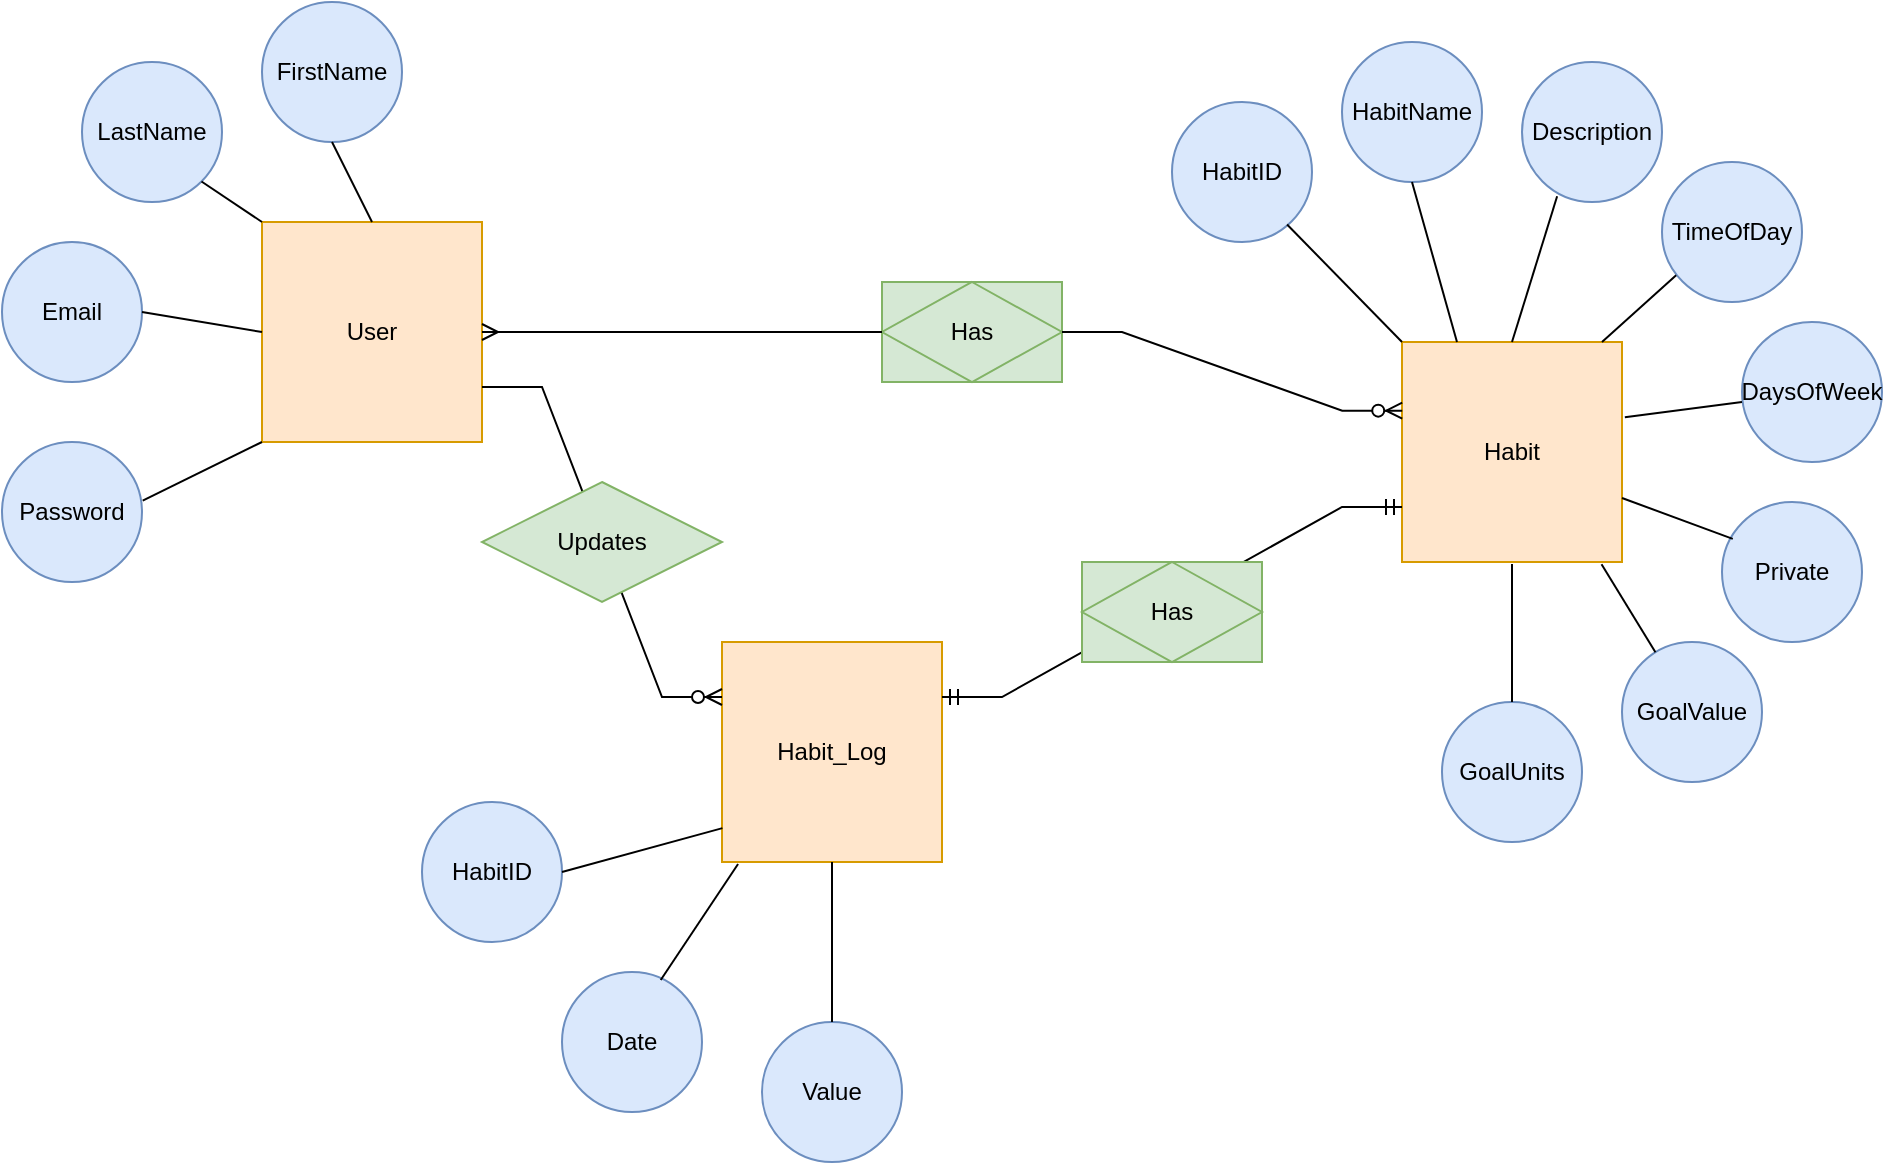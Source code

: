 <mxfile version="26.0.11">
  <diagram name="Page-1" id="G9ifeTFGzU589j72VpIW">
    <mxGraphModel dx="2008" dy="774" grid="1" gridSize="10" guides="1" tooltips="1" connect="1" arrows="1" fold="1" page="1" pageScale="1" pageWidth="850" pageHeight="1100" math="0" shadow="0">
      <root>
        <mxCell id="0" />
        <mxCell id="1" parent="0" />
        <mxCell id="bLYFY1r-CMGZMfWj51zT-1" value="User" style="rounded=0;whiteSpace=wrap;html=1;fillColor=#ffe6cc;strokeColor=#d79b00;" vertex="1" parent="1">
          <mxGeometry x="85" y="250" width="110" height="110" as="geometry" />
        </mxCell>
        <mxCell id="bLYFY1r-CMGZMfWj51zT-2" value="Habit" style="rounded=0;whiteSpace=wrap;html=1;fillColor=#ffe6cc;strokeColor=#d79b00;" vertex="1" parent="1">
          <mxGeometry x="655" y="310" width="110" height="110" as="geometry" />
        </mxCell>
        <mxCell id="bLYFY1r-CMGZMfWj51zT-4" value="HabitName" style="ellipse;whiteSpace=wrap;html=1;aspect=fixed;fillColor=#dae8fc;strokeColor=#6c8ebf;" vertex="1" parent="1">
          <mxGeometry x="625" y="160" width="70" height="70" as="geometry" />
        </mxCell>
        <mxCell id="bLYFY1r-CMGZMfWj51zT-5" value="Description" style="ellipse;whiteSpace=wrap;html=1;aspect=fixed;fillColor=#dae8fc;strokeColor=#6c8ebf;" vertex="1" parent="1">
          <mxGeometry x="715" y="170" width="70" height="70" as="geometry" />
        </mxCell>
        <mxCell id="bLYFY1r-CMGZMfWj51zT-7" value="Habit_Log" style="rounded=0;whiteSpace=wrap;html=1;fillColor=#ffe6cc;strokeColor=#d79b00;" vertex="1" parent="1">
          <mxGeometry x="315" y="460" width="110" height="110" as="geometry" />
        </mxCell>
        <mxCell id="bLYFY1r-CMGZMfWj51zT-8" value="TimeOfDay" style="ellipse;whiteSpace=wrap;html=1;aspect=fixed;fillColor=#dae8fc;strokeColor=#6c8ebf;" vertex="1" parent="1">
          <mxGeometry x="785" y="220" width="70" height="70" as="geometry" />
        </mxCell>
        <mxCell id="bLYFY1r-CMGZMfWj51zT-9" value="DaysOfWeek" style="ellipse;whiteSpace=wrap;html=1;aspect=fixed;fillColor=#dae8fc;strokeColor=#6c8ebf;" vertex="1" parent="1">
          <mxGeometry x="825" y="300" width="70" height="70" as="geometry" />
        </mxCell>
        <mxCell id="bLYFY1r-CMGZMfWj51zT-10" value="Private" style="ellipse;whiteSpace=wrap;html=1;aspect=fixed;fillColor=#dae8fc;strokeColor=#6c8ebf;" vertex="1" parent="1">
          <mxGeometry x="815" y="390" width="70" height="70" as="geometry" />
        </mxCell>
        <mxCell id="bLYFY1r-CMGZMfWj51zT-11" value="GoalValue" style="ellipse;whiteSpace=wrap;html=1;aspect=fixed;fillColor=#dae8fc;strokeColor=#6c8ebf;" vertex="1" parent="1">
          <mxGeometry x="765" y="460" width="70" height="70" as="geometry" />
        </mxCell>
        <mxCell id="bLYFY1r-CMGZMfWj51zT-12" value="GoalUnits" style="ellipse;whiteSpace=wrap;html=1;aspect=fixed;fillColor=#dae8fc;strokeColor=#6c8ebf;" vertex="1" parent="1">
          <mxGeometry x="675" y="490" width="70" height="70" as="geometry" />
        </mxCell>
        <mxCell id="bLYFY1r-CMGZMfWj51zT-13" value="" style="endArrow=none;html=1;rounded=0;exitX=0.5;exitY=1;exitDx=0;exitDy=0;entryX=0.25;entryY=0;entryDx=0;entryDy=0;" edge="1" parent="1" source="bLYFY1r-CMGZMfWj51zT-4" target="bLYFY1r-CMGZMfWj51zT-2">
          <mxGeometry relative="1" as="geometry">
            <mxPoint x="595" y="420" as="sourcePoint" />
            <mxPoint x="755" y="420" as="targetPoint" />
          </mxGeometry>
        </mxCell>
        <mxCell id="bLYFY1r-CMGZMfWj51zT-14" value="" style="endArrow=none;html=1;rounded=0;exitX=0.251;exitY=0.959;exitDx=0;exitDy=0;entryX=0.5;entryY=0;entryDx=0;entryDy=0;exitPerimeter=0;" edge="1" parent="1" source="bLYFY1r-CMGZMfWj51zT-5" target="bLYFY1r-CMGZMfWj51zT-2">
          <mxGeometry relative="1" as="geometry">
            <mxPoint x="675" y="250" as="sourcePoint" />
            <mxPoint x="693" y="320" as="targetPoint" />
          </mxGeometry>
        </mxCell>
        <mxCell id="bLYFY1r-CMGZMfWj51zT-15" value="" style="endArrow=none;html=1;rounded=0;exitX=0.101;exitY=0.809;exitDx=0;exitDy=0;exitPerimeter=0;" edge="1" parent="1" source="bLYFY1r-CMGZMfWj51zT-8">
          <mxGeometry relative="1" as="geometry">
            <mxPoint x="745" y="257" as="sourcePoint" />
            <mxPoint x="755" y="310" as="targetPoint" />
          </mxGeometry>
        </mxCell>
        <mxCell id="bLYFY1r-CMGZMfWj51zT-16" value="" style="endArrow=none;html=1;rounded=0;exitX=0.072;exitY=0.845;exitDx=0;exitDy=0;entryX=1.013;entryY=0.342;entryDx=0;entryDy=0;exitPerimeter=0;entryPerimeter=0;" edge="1" parent="1" target="bLYFY1r-CMGZMfWj51zT-2">
          <mxGeometry relative="1" as="geometry">
            <mxPoint x="825" y="340" as="sourcePoint" />
            <mxPoint x="780" y="363" as="targetPoint" />
          </mxGeometry>
        </mxCell>
        <mxCell id="bLYFY1r-CMGZMfWj51zT-17" value="" style="endArrow=none;html=1;rounded=0;entryX=1.013;entryY=0.342;entryDx=0;entryDy=0;entryPerimeter=0;exitX=0.077;exitY=0.263;exitDx=0;exitDy=0;exitPerimeter=0;" edge="1" parent="1" source="bLYFY1r-CMGZMfWj51zT-10">
          <mxGeometry relative="1" as="geometry">
            <mxPoint x="815" y="410" as="sourcePoint" />
            <mxPoint x="765" y="388" as="targetPoint" />
          </mxGeometry>
        </mxCell>
        <mxCell id="bLYFY1r-CMGZMfWj51zT-18" value="" style="endArrow=none;html=1;rounded=0;entryX=0.907;entryY=1.01;entryDx=0;entryDy=0;entryPerimeter=0;" edge="1" parent="1" source="bLYFY1r-CMGZMfWj51zT-11" target="bLYFY1r-CMGZMfWj51zT-2">
          <mxGeometry relative="1" as="geometry">
            <mxPoint x="831" y="421" as="sourcePoint" />
            <mxPoint x="775" y="398" as="targetPoint" />
          </mxGeometry>
        </mxCell>
        <mxCell id="bLYFY1r-CMGZMfWj51zT-19" value="" style="endArrow=none;html=1;rounded=0;exitX=0.5;exitY=0;exitDx=0;exitDy=0;" edge="1" parent="1" source="bLYFY1r-CMGZMfWj51zT-12">
          <mxGeometry relative="1" as="geometry">
            <mxPoint x="794" y="476" as="sourcePoint" />
            <mxPoint x="710" y="421" as="targetPoint" />
          </mxGeometry>
        </mxCell>
        <mxCell id="bLYFY1r-CMGZMfWj51zT-21" value="" style="edgeStyle=entityRelationEdgeStyle;fontSize=12;html=1;endArrow=ERmandOne;startArrow=ERmandOne;rounded=0;entryX=0;entryY=0.75;entryDx=0;entryDy=0;exitX=1;exitY=0.25;exitDx=0;exitDy=0;" edge="1" parent="1" source="bLYFY1r-CMGZMfWj51zT-7" target="bLYFY1r-CMGZMfWj51zT-2">
          <mxGeometry width="100" height="100" relative="1" as="geometry">
            <mxPoint x="545" y="415" as="sourcePoint" />
            <mxPoint x="615" y="400" as="targetPoint" />
          </mxGeometry>
        </mxCell>
        <mxCell id="bLYFY1r-CMGZMfWj51zT-22" value="" style="edgeStyle=entityRelationEdgeStyle;fontSize=12;html=1;endArrow=ERzeroToMany;endFill=1;rounded=0;exitX=1;exitY=0.75;exitDx=0;exitDy=0;entryX=0;entryY=0.25;entryDx=0;entryDy=0;" edge="1" parent="1" source="bLYFY1r-CMGZMfWj51zT-1" target="bLYFY1r-CMGZMfWj51zT-7">
          <mxGeometry width="100" height="100" relative="1" as="geometry">
            <mxPoint x="325" y="330" as="sourcePoint" />
            <mxPoint x="415" y="450" as="targetPoint" />
            <Array as="points">
              <mxPoint x="335" y="350" />
              <mxPoint x="415" y="370" />
              <mxPoint x="325" y="390" />
            </Array>
          </mxGeometry>
        </mxCell>
        <mxCell id="bLYFY1r-CMGZMfWj51zT-34" value="Has" style="shape=associativeEntity;whiteSpace=wrap;html=1;align=center;fillColor=#d5e8d4;strokeColor=#82b366;" vertex="1" parent="1">
          <mxGeometry x="495" y="420" width="90" height="50" as="geometry" />
        </mxCell>
        <mxCell id="bLYFY1r-CMGZMfWj51zT-36" value="FirstName" style="ellipse;whiteSpace=wrap;html=1;aspect=fixed;fillColor=#dae8fc;strokeColor=#6c8ebf;" vertex="1" parent="1">
          <mxGeometry x="85" y="140" width="70" height="70" as="geometry" />
        </mxCell>
        <mxCell id="bLYFY1r-CMGZMfWj51zT-37" value="LastName" style="ellipse;whiteSpace=wrap;html=1;aspect=fixed;fillColor=#dae8fc;strokeColor=#6c8ebf;" vertex="1" parent="1">
          <mxGeometry x="-5" y="170" width="70" height="70" as="geometry" />
        </mxCell>
        <mxCell id="bLYFY1r-CMGZMfWj51zT-38" value="Email" style="ellipse;whiteSpace=wrap;html=1;aspect=fixed;fillColor=#dae8fc;strokeColor=#6c8ebf;" vertex="1" parent="1">
          <mxGeometry x="-45" y="260" width="70" height="70" as="geometry" />
        </mxCell>
        <mxCell id="bLYFY1r-CMGZMfWj51zT-39" value="Password" style="ellipse;whiteSpace=wrap;html=1;aspect=fixed;fillColor=#dae8fc;strokeColor=#6c8ebf;" vertex="1" parent="1">
          <mxGeometry x="-45" y="360" width="70" height="70" as="geometry" />
        </mxCell>
        <mxCell id="bLYFY1r-CMGZMfWj51zT-23" value="Has" style="shape=associativeEntity;whiteSpace=wrap;html=1;align=center;fillColor=#d5e8d4;strokeColor=#82b366;" vertex="1" parent="1">
          <mxGeometry x="395" y="280" width="90" height="50" as="geometry" />
        </mxCell>
        <mxCell id="bLYFY1r-CMGZMfWj51zT-41" value="" style="endArrow=none;html=1;rounded=0;exitX=0.5;exitY=1;exitDx=0;exitDy=0;entryX=0.5;entryY=0;entryDx=0;entryDy=0;" edge="1" parent="1" source="bLYFY1r-CMGZMfWj51zT-36" target="bLYFY1r-CMGZMfWj51zT-1">
          <mxGeometry relative="1" as="geometry">
            <mxPoint x="185" y="400" as="sourcePoint" />
            <mxPoint x="345" y="400" as="targetPoint" />
          </mxGeometry>
        </mxCell>
        <mxCell id="bLYFY1r-CMGZMfWj51zT-42" value="" style="endArrow=none;html=1;rounded=0;exitX=1;exitY=1;exitDx=0;exitDy=0;entryX=0;entryY=0;entryDx=0;entryDy=0;" edge="1" parent="1" source="bLYFY1r-CMGZMfWj51zT-37" target="bLYFY1r-CMGZMfWj51zT-1">
          <mxGeometry relative="1" as="geometry">
            <mxPoint x="130" y="220" as="sourcePoint" />
            <mxPoint x="150" y="260" as="targetPoint" />
          </mxGeometry>
        </mxCell>
        <mxCell id="bLYFY1r-CMGZMfWj51zT-43" value="" style="endArrow=none;html=1;rounded=0;exitX=1;exitY=0.5;exitDx=0;exitDy=0;entryX=0;entryY=0.5;entryDx=0;entryDy=0;" edge="1" parent="1" source="bLYFY1r-CMGZMfWj51zT-38" target="bLYFY1r-CMGZMfWj51zT-1">
          <mxGeometry relative="1" as="geometry">
            <mxPoint x="65" y="240" as="sourcePoint" />
            <mxPoint x="95" y="260" as="targetPoint" />
          </mxGeometry>
        </mxCell>
        <mxCell id="bLYFY1r-CMGZMfWj51zT-44" value="" style="endArrow=none;html=1;rounded=0;exitX=1.005;exitY=0.419;exitDx=0;exitDy=0;entryX=0;entryY=1;entryDx=0;entryDy=0;exitPerimeter=0;" edge="1" parent="1" source="bLYFY1r-CMGZMfWj51zT-39" target="bLYFY1r-CMGZMfWj51zT-1">
          <mxGeometry relative="1" as="geometry">
            <mxPoint x="35" y="305" as="sourcePoint" />
            <mxPoint x="95" y="315" as="targetPoint" />
          </mxGeometry>
        </mxCell>
        <mxCell id="bLYFY1r-CMGZMfWj51zT-50" value="" style="edgeStyle=entityRelationEdgeStyle;fontSize=12;html=1;endArrow=ERzeroToMany;endFill=1;rounded=0;exitX=1;exitY=0.5;exitDx=0;exitDy=0;entryX=0.001;entryY=0.312;entryDx=0;entryDy=0;entryPerimeter=0;" edge="1" parent="1" source="bLYFY1r-CMGZMfWj51zT-23" target="bLYFY1r-CMGZMfWj51zT-2">
          <mxGeometry width="100" height="100" relative="1" as="geometry">
            <mxPoint x="495" y="360" as="sourcePoint" />
            <mxPoint x="595" y="260" as="targetPoint" />
          </mxGeometry>
        </mxCell>
        <mxCell id="bLYFY1r-CMGZMfWj51zT-51" value="" style="edgeStyle=entityRelationEdgeStyle;fontSize=12;html=1;endArrow=ERmany;rounded=0;entryX=1;entryY=0.5;entryDx=0;entryDy=0;exitX=0;exitY=0.5;exitDx=0;exitDy=0;" edge="1" parent="1" source="bLYFY1r-CMGZMfWj51zT-23" target="bLYFY1r-CMGZMfWj51zT-1">
          <mxGeometry width="100" height="100" relative="1" as="geometry">
            <mxPoint x="355.0" y="320" as="sourcePoint" />
            <mxPoint x="255.0" y="220" as="targetPoint" />
          </mxGeometry>
        </mxCell>
        <mxCell id="bLYFY1r-CMGZMfWj51zT-53" value="Updates" style="shape=rhombus;perimeter=rhombusPerimeter;whiteSpace=wrap;html=1;align=center;fillColor=#d5e8d4;strokeColor=#82b366;" vertex="1" parent="1">
          <mxGeometry x="195" y="380" width="120" height="60" as="geometry" />
        </mxCell>
        <mxCell id="bLYFY1r-CMGZMfWj51zT-54" value="HabitID" style="ellipse;whiteSpace=wrap;html=1;aspect=fixed;fillColor=#dae8fc;strokeColor=#6c8ebf;" vertex="1" parent="1">
          <mxGeometry x="540" y="190" width="70" height="70" as="geometry" />
        </mxCell>
        <mxCell id="bLYFY1r-CMGZMfWj51zT-55" value="" style="endArrow=none;html=1;rounded=0;exitX=0.822;exitY=0.875;exitDx=0;exitDy=0;entryX=0;entryY=0;entryDx=0;entryDy=0;exitPerimeter=0;" edge="1" parent="1" source="bLYFY1r-CMGZMfWj51zT-54" target="bLYFY1r-CMGZMfWj51zT-2">
          <mxGeometry relative="1" as="geometry">
            <mxPoint x="595" y="255" as="sourcePoint" />
            <mxPoint x="618" y="335" as="targetPoint" />
          </mxGeometry>
        </mxCell>
        <mxCell id="bLYFY1r-CMGZMfWj51zT-56" value="HabitID" style="ellipse;whiteSpace=wrap;html=1;aspect=fixed;fillColor=#dae8fc;strokeColor=#6c8ebf;" vertex="1" parent="1">
          <mxGeometry x="165" y="540" width="70" height="70" as="geometry" />
        </mxCell>
        <mxCell id="bLYFY1r-CMGZMfWj51zT-57" value="" style="endArrow=none;html=1;rounded=0;exitX=1;exitY=0.5;exitDx=0;exitDy=0;entryX=0.002;entryY=0.846;entryDx=0;entryDy=0;entryPerimeter=0;" edge="1" parent="1" source="bLYFY1r-CMGZMfWj51zT-56" target="bLYFY1r-CMGZMfWj51zT-7">
          <mxGeometry relative="1" as="geometry">
            <mxPoint x="210" y="595" as="sourcePoint" />
            <mxPoint x="270" y="650" as="targetPoint" />
          </mxGeometry>
        </mxCell>
        <mxCell id="bLYFY1r-CMGZMfWj51zT-58" value="Date" style="ellipse;whiteSpace=wrap;html=1;aspect=fixed;fillColor=#dae8fc;strokeColor=#6c8ebf;" vertex="1" parent="1">
          <mxGeometry x="235" y="625" width="70" height="70" as="geometry" />
        </mxCell>
        <mxCell id="bLYFY1r-CMGZMfWj51zT-59" value="" style="endArrow=none;html=1;rounded=0;exitX=0.705;exitY=0.057;exitDx=0;exitDy=0;entryX=0.073;entryY=1.009;entryDx=0;entryDy=0;entryPerimeter=0;exitPerimeter=0;" edge="1" parent="1" source="bLYFY1r-CMGZMfWj51zT-58" target="bLYFY1r-CMGZMfWj51zT-7">
          <mxGeometry relative="1" as="geometry">
            <mxPoint x="245" y="585" as="sourcePoint" />
            <mxPoint x="325" y="563" as="targetPoint" />
          </mxGeometry>
        </mxCell>
        <mxCell id="bLYFY1r-CMGZMfWj51zT-60" value="Value" style="ellipse;whiteSpace=wrap;html=1;aspect=fixed;fillColor=#dae8fc;strokeColor=#6c8ebf;" vertex="1" parent="1">
          <mxGeometry x="335" y="650" width="70" height="70" as="geometry" />
        </mxCell>
        <mxCell id="bLYFY1r-CMGZMfWj51zT-61" value="" style="endArrow=none;html=1;rounded=0;exitX=0.5;exitY=0;exitDx=0;exitDy=0;entryX=0.5;entryY=1;entryDx=0;entryDy=0;" edge="1" parent="1" source="bLYFY1r-CMGZMfWj51zT-60" target="bLYFY1r-CMGZMfWj51zT-7">
          <mxGeometry relative="1" as="geometry">
            <mxPoint x="294" y="639" as="sourcePoint" />
            <mxPoint x="333" y="581" as="targetPoint" />
          </mxGeometry>
        </mxCell>
      </root>
    </mxGraphModel>
  </diagram>
</mxfile>
